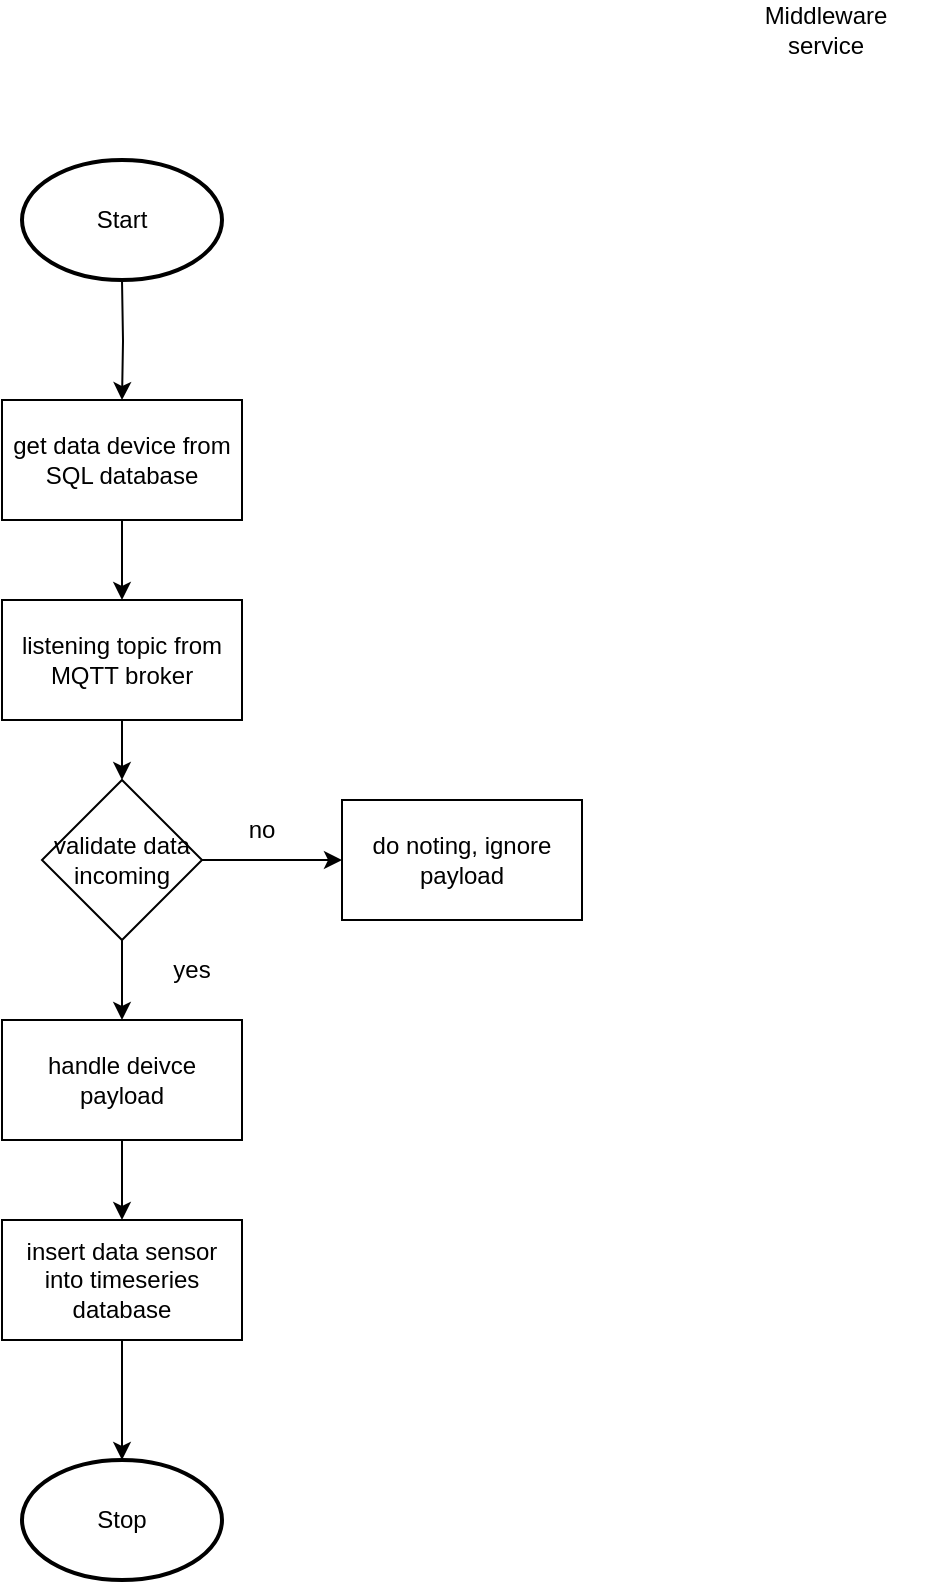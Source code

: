 <mxfile version="22.0.6" type="github">
  <diagram id="C5RBs43oDa-KdzZeNtuy" name="Page-1">
    <mxGraphModel dx="1205" dy="690" grid="1" gridSize="10" guides="1" tooltips="1" connect="1" arrows="1" fold="1" page="1" pageScale="1" pageWidth="827" pageHeight="1169" math="0" shadow="0">
      <root>
        <mxCell id="WIyWlLk6GJQsqaUBKTNV-0" />
        <mxCell id="WIyWlLk6GJQsqaUBKTNV-1" parent="WIyWlLk6GJQsqaUBKTNV-0" />
        <mxCell id="o4FVKEmSZAY0uZQRgnPp-2" value="Middleware service" style="text;html=1;strokeColor=none;fillColor=none;align=center;verticalAlign=middle;whiteSpace=wrap;rounded=0;" vertex="1" parent="WIyWlLk6GJQsqaUBKTNV-1">
          <mxGeometry x="630" y="20" width="100" height="30" as="geometry" />
        </mxCell>
        <mxCell id="o4FVKEmSZAY0uZQRgnPp-13" style="edgeStyle=orthogonalEdgeStyle;rounded=0;orthogonalLoop=1;jettySize=auto;html=1;exitX=0.5;exitY=1;exitDx=0;exitDy=0;entryX=0.5;entryY=0;entryDx=0;entryDy=0;" edge="1" parent="WIyWlLk6GJQsqaUBKTNV-1" target="o4FVKEmSZAY0uZQRgnPp-16">
          <mxGeometry relative="1" as="geometry">
            <mxPoint x="328" y="160.0" as="sourcePoint" />
          </mxGeometry>
        </mxCell>
        <mxCell id="o4FVKEmSZAY0uZQRgnPp-15" style="edgeStyle=orthogonalEdgeStyle;rounded=0;orthogonalLoop=1;jettySize=auto;html=1;exitX=0.5;exitY=1;exitDx=0;exitDy=0;entryX=0.5;entryY=0;entryDx=0;entryDy=0;" edge="1" parent="WIyWlLk6GJQsqaUBKTNV-1" source="o4FVKEmSZAY0uZQRgnPp-16" target="o4FVKEmSZAY0uZQRgnPp-18">
          <mxGeometry relative="1" as="geometry" />
        </mxCell>
        <mxCell id="o4FVKEmSZAY0uZQRgnPp-16" value="get data device from SQL database" style="rounded=0;whiteSpace=wrap;html=1;" vertex="1" parent="WIyWlLk6GJQsqaUBKTNV-1">
          <mxGeometry x="268" y="220" width="120" height="60" as="geometry" />
        </mxCell>
        <mxCell id="o4FVKEmSZAY0uZQRgnPp-17" style="edgeStyle=orthogonalEdgeStyle;rounded=0;orthogonalLoop=1;jettySize=auto;html=1;exitX=0.5;exitY=1;exitDx=0;exitDy=0;entryX=0.5;entryY=0;entryDx=0;entryDy=0;" edge="1" parent="WIyWlLk6GJQsqaUBKTNV-1" source="o4FVKEmSZAY0uZQRgnPp-18" target="o4FVKEmSZAY0uZQRgnPp-23">
          <mxGeometry relative="1" as="geometry" />
        </mxCell>
        <mxCell id="o4FVKEmSZAY0uZQRgnPp-18" value="listening topic from MQTT broker" style="rounded=0;whiteSpace=wrap;html=1;" vertex="1" parent="WIyWlLk6GJQsqaUBKTNV-1">
          <mxGeometry x="268" y="320" width="120" height="60" as="geometry" />
        </mxCell>
        <mxCell id="o4FVKEmSZAY0uZQRgnPp-19" style="edgeStyle=orthogonalEdgeStyle;rounded=0;orthogonalLoop=1;jettySize=auto;html=1;exitX=0.5;exitY=1;exitDx=0;exitDy=0;entryX=0.5;entryY=0;entryDx=0;entryDy=0;" edge="1" parent="WIyWlLk6GJQsqaUBKTNV-1" source="o4FVKEmSZAY0uZQRgnPp-20" target="o4FVKEmSZAY0uZQRgnPp-25">
          <mxGeometry relative="1" as="geometry" />
        </mxCell>
        <mxCell id="o4FVKEmSZAY0uZQRgnPp-20" value="handle deivce payload" style="rounded=0;whiteSpace=wrap;html=1;" vertex="1" parent="WIyWlLk6GJQsqaUBKTNV-1">
          <mxGeometry x="268" y="530" width="120" height="60" as="geometry" />
        </mxCell>
        <mxCell id="o4FVKEmSZAY0uZQRgnPp-21" style="edgeStyle=orthogonalEdgeStyle;rounded=0;orthogonalLoop=1;jettySize=auto;html=1;exitX=1;exitY=0.5;exitDx=0;exitDy=0;entryX=0;entryY=0.5;entryDx=0;entryDy=0;" edge="1" parent="WIyWlLk6GJQsqaUBKTNV-1" source="o4FVKEmSZAY0uZQRgnPp-23" target="o4FVKEmSZAY0uZQRgnPp-24">
          <mxGeometry relative="1" as="geometry" />
        </mxCell>
        <mxCell id="o4FVKEmSZAY0uZQRgnPp-22" style="edgeStyle=orthogonalEdgeStyle;rounded=0;orthogonalLoop=1;jettySize=auto;html=1;exitX=0.5;exitY=1;exitDx=0;exitDy=0;entryX=0.5;entryY=0;entryDx=0;entryDy=0;" edge="1" parent="WIyWlLk6GJQsqaUBKTNV-1" source="o4FVKEmSZAY0uZQRgnPp-23" target="o4FVKEmSZAY0uZQRgnPp-20">
          <mxGeometry relative="1" as="geometry" />
        </mxCell>
        <mxCell id="o4FVKEmSZAY0uZQRgnPp-23" value="validate data incoming" style="rhombus;whiteSpace=wrap;html=1;" vertex="1" parent="WIyWlLk6GJQsqaUBKTNV-1">
          <mxGeometry x="288" y="410" width="80" height="80" as="geometry" />
        </mxCell>
        <mxCell id="o4FVKEmSZAY0uZQRgnPp-24" value="do noting, ignore payload" style="rounded=0;whiteSpace=wrap;html=1;" vertex="1" parent="WIyWlLk6GJQsqaUBKTNV-1">
          <mxGeometry x="438" y="420" width="120" height="60" as="geometry" />
        </mxCell>
        <mxCell id="o4FVKEmSZAY0uZQRgnPp-25" value="insert data sensor into timeseries database" style="rounded=0;whiteSpace=wrap;html=1;" vertex="1" parent="WIyWlLk6GJQsqaUBKTNV-1">
          <mxGeometry x="268" y="630" width="120" height="60" as="geometry" />
        </mxCell>
        <mxCell id="o4FVKEmSZAY0uZQRgnPp-26" value="no" style="text;html=1;strokeColor=none;fillColor=none;align=center;verticalAlign=middle;whiteSpace=wrap;rounded=0;" vertex="1" parent="WIyWlLk6GJQsqaUBKTNV-1">
          <mxGeometry x="368" y="420" width="60" height="30" as="geometry" />
        </mxCell>
        <mxCell id="o4FVKEmSZAY0uZQRgnPp-27" value="yes" style="text;html=1;strokeColor=none;fillColor=none;align=center;verticalAlign=middle;whiteSpace=wrap;rounded=0;" vertex="1" parent="WIyWlLk6GJQsqaUBKTNV-1">
          <mxGeometry x="333" y="490" width="60" height="30" as="geometry" />
        </mxCell>
        <mxCell id="o4FVKEmSZAY0uZQRgnPp-28" value="Start" style="strokeWidth=2;html=1;shape=mxgraph.flowchart.start_1;whiteSpace=wrap;" vertex="1" parent="WIyWlLk6GJQsqaUBKTNV-1">
          <mxGeometry x="278" y="100" width="100" height="60" as="geometry" />
        </mxCell>
        <mxCell id="o4FVKEmSZAY0uZQRgnPp-29" value="Stop" style="strokeWidth=2;html=1;shape=mxgraph.flowchart.start_1;whiteSpace=wrap;" vertex="1" parent="WIyWlLk6GJQsqaUBKTNV-1">
          <mxGeometry x="278" y="750" width="100" height="60" as="geometry" />
        </mxCell>
        <mxCell id="o4FVKEmSZAY0uZQRgnPp-30" style="edgeStyle=orthogonalEdgeStyle;rounded=0;orthogonalLoop=1;jettySize=auto;html=1;exitX=0.5;exitY=1;exitDx=0;exitDy=0;entryX=0.5;entryY=0;entryDx=0;entryDy=0;entryPerimeter=0;" edge="1" parent="WIyWlLk6GJQsqaUBKTNV-1" source="o4FVKEmSZAY0uZQRgnPp-25" target="o4FVKEmSZAY0uZQRgnPp-29">
          <mxGeometry relative="1" as="geometry" />
        </mxCell>
      </root>
    </mxGraphModel>
  </diagram>
</mxfile>
